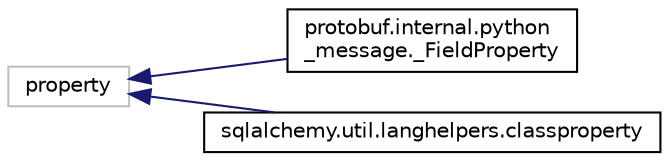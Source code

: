 digraph "Graphical Class Hierarchy"
{
 // LATEX_PDF_SIZE
  edge [fontname="Helvetica",fontsize="10",labelfontname="Helvetica",labelfontsize="10"];
  node [fontname="Helvetica",fontsize="10",shape=record];
  rankdir="LR";
  Node10842 [label="property",height=0.2,width=0.4,color="grey75", fillcolor="white", style="filled",tooltip=" "];
  Node10842 -> Node0 [dir="back",color="midnightblue",fontsize="10",style="solid",fontname="Helvetica"];
  Node0 [label="protobuf.internal.python\l_message._FieldProperty",height=0.2,width=0.4,color="black", fillcolor="white", style="filled",URL="$classprotobuf_1_1internal_1_1python__message_1_1__FieldProperty.html",tooltip=" "];
  Node10842 -> Node10844 [dir="back",color="midnightblue",fontsize="10",style="solid",fontname="Helvetica"];
  Node10844 [label="sqlalchemy.util.langhelpers.classproperty",height=0.2,width=0.4,color="black", fillcolor="white", style="filled",URL="$classsqlalchemy_1_1util_1_1langhelpers_1_1classproperty.html",tooltip=" "];
}
